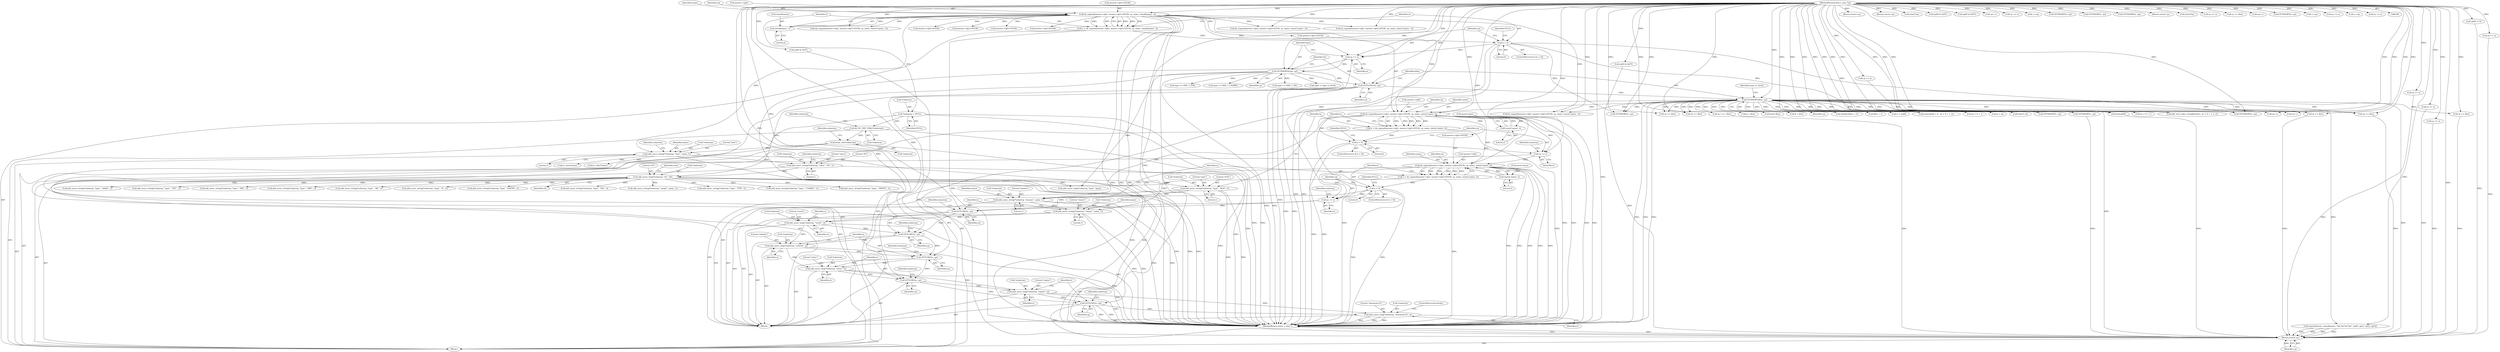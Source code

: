 digraph "0_php-src_b34d7849ed90ced9345f8ea1c59bc8d101c18468@pointer" {
"1000603" [label="(Call,GETLONG(n, cp))"];
"1000598" [label="(Call,add_assoc_long(*subarray, \"refresh\", n))"];
"1000590" [label="(Call,add_assoc_long(*subarray, \"serial\", n))"];
"1000581" [label="(Call,add_assoc_string(*subarray, \"rname\", name, 1))"];
"1000548" [label="(Call,add_assoc_string(*subarray, \"mname\", name, 1))"];
"1000515" [label="(Call,add_assoc_string(*subarray, \"type\", \"SOA\", 1))"];
"1000211" [label="(Call,add_assoc_long(*subarray, \"ttl\", ttl))"];
"1000205" [label="(Call,add_assoc_string(*subarray, \"class\", \"IN\", 1))"];
"1000199" [label="(Call,add_assoc_string(*subarray, \"host\", name, 1))"];
"1000196" [label="(Call,array_init(*subarray))"];
"1000193" [label="(Call,ALLOC_INIT_ZVAL(*subarray))"];
"1000130" [label="(Call,*subarray = NULL)"];
"1000136" [label="(Call,dn_expand(answer->qb2, answer->qb2+65536, cp, name, sizeof(name) - 2))"];
"1000107" [label="(MethodParameterIn,u_char *cp)"];
"1000147" [label="(Call,sizeof(name) - 2)"];
"1000164" [label="(Call,GETLONG(ttl, cp))"];
"1000161" [label="(Call,GETSHORT(type, cp))"];
"1000158" [label="(Call,cp += n)"];
"1000152" [label="(Call,n < 0)"];
"1000134" [label="(Call,n = dn_expand(answer->qb2, answer->qb2+65536, cp, name, sizeof(name) - 2))"];
"1000523" [label="(Call,dn_expand(answer->qb2, answer->qb2+65536, cp, name, (sizeof name) -2))"];
"1000167" [label="(Call,GETSHORT(dlen, cp))"];
"1000534" [label="(Call,(sizeof name) -2)"];
"1000556" [label="(Call,dn_expand(answer->qb2, answer->qb2+65536, cp, name, (sizeof name) -2))"];
"1000545" [label="(Call,cp += n)"];
"1000539" [label="(Call,n < 0)"];
"1000521" [label="(Call,n = dn_expand(answer->qb2, answer->qb2+65536, cp, name, (sizeof name) -2))"];
"1000567" [label="(Call,(sizeof name) -2)"];
"1000587" [label="(Call,GETLONG(n, cp))"];
"1000572" [label="(Call,n < 0)"];
"1000554" [label="(Call,n = dn_expand(answer->qb2, answer->qb2+65536, cp, name, (sizeof name) -2))"];
"1000578" [label="(Call,cp += n)"];
"1000595" [label="(Call,GETLONG(n, cp))"];
"1000606" [label="(Call,add_assoc_long(*subarray, \"retry\", n))"];
"1000611" [label="(Call,GETLONG(n, cp))"];
"1000614" [label="(Call,add_assoc_long(*subarray, \"expire\", n))"];
"1000619" [label="(Call,GETLONG(n, cp))"];
"1000622" [label="(Call,add_assoc_long(*subarray, \"minimum-ttl\", n))"];
"1001217" [label="(Return,return cp;)"];
"1000204" [label="(Literal,1)"];
"1000161" [label="(Call,GETSHORT(type, cp))"];
"1000546" [label="(Identifier,cp)"];
"1000191" [label="(Return,return cp;)"];
"1000560" [label="(Call,answer->qb2+65536)"];
"1000581" [label="(Call,add_assoc_string(*subarray, \"rname\", name, 1))"];
"1000217" [label="(Identifier,raw)"];
"1000284" [label="(Call,GETSHORT(n, cp))"];
"1000758" [label="(Call,(int)cp[0])"];
"1000153" [label="(Identifier,n)"];
"1000612" [label="(Identifier,n)"];
"1000533" [label="(Identifier,name)"];
"1000592" [label="(Identifier,subarray)"];
"1000194" [label="(Call,*subarray)"];
"1000597" [label="(Identifier,cp)"];
"1001213" [label="(Call,cp += dlen)"];
"1000519" [label="(Literal,\"SOA\")"];
"1000198" [label="(Identifier,subarray)"];
"1000146" [label="(Identifier,name)"];
"1000600" [label="(Identifier,subarray)"];
"1000609" [label="(Literal,\"retry\")"];
"1000150" [label="(Literal,2)"];
"1000625" [label="(Literal,\"minimum-ttl\")"];
"1000228" [label="(Call,(char*) cp)"];
"1000145" [label="(Identifier,cp)"];
"1000550" [label="(Identifier,subarray)"];
"1001217" [label="(Return,return cp;)"];
"1001219" [label="(MethodReturn,static u_char *)"];
"1000154" [label="(Literal,0)"];
"1000620" [label="(Identifier,n)"];
"1000591" [label="(Call,*subarray)"];
"1000151" [label="(ControlStructure,if (n < 0))"];
"1000523" [label="(Call,dn_expand(answer->qb2, answer->qb2+65536, cp, name, (sizeof name) -2))"];
"1000615" [label="(Call,*subarray)"];
"1000610" [label="(Identifier,n)"];
"1000428" [label="(Call,emalloc(dlen + 1))"];
"1000608" [label="(Identifier,subarray)"];
"1000375" [label="(Call,cp++)"];
"1000147" [label="(Call,sizeof(name) - 2)"];
"1000420" [label="(Call,add_assoc_string(*subarray, \"type\", \"TXT\", 1))"];
"1000613" [label="(Identifier,cp)"];
"1000619" [label="(Call,GETLONG(n, cp))"];
"1000802" [label="(Call,cp[0] != 0)"];
"1000527" [label="(Call,answer->qb2+65536)"];
"1000572" [label="(Call,n < 0)"];
"1000278" [label="(Call,add_assoc_string(*subarray, \"type\", \"MX\", 1))"];
"1000570" [label="(Literal,2)"];
"1000206" [label="(Call,*subarray)"];
"1000603" [label="(Call,GETLONG(n, cp))"];
"1001025" [label="(Call,add_assoc_string(*subarray, \"type\", \"SRV\", 1))"];
"1000491" [label="(Call,cp += dlen)"];
"1000429" [label="(Call,dlen + 1)"];
"1000574" [label="(Literal,0)"];
"1000133" [label="(Identifier,NULL)"];
"1000524" [label="(Call,answer->qb2)"];
"1000551" [label="(Literal,\"mname\")"];
"1000406" [label="(Call,cp += n)"];
"1000521" [label="(Call,n = dn_expand(answer->qb2, answer->qb2+65536, cp, name, (sizeof name) -2))"];
"1000573" [label="(Identifier,n)"];
"1000577" [label="(Identifier,NULL)"];
"1000213" [label="(Identifier,subarray)"];
"1000137" [label="(Call,answer->qb2)"];
"1000238" [label="(Return,return cp;)"];
"1000381" [label="(Call,(char*)cp)"];
"1000165" [label="(Identifier,ttl)"];
"1000590" [label="(Call,add_assoc_long(*subarray, \"serial\", n))"];
"1000555" [label="(Identifier,n)"];
"1000159" [label="(Identifier,cp)"];
"1000749" [label="(Call,add_assoc_string(*subarray, \"type\", \"A6\", 1))"];
"1000567" [label="(Call,(sizeof name) -2)"];
"1000244" [label="(Call,add_assoc_string(*subarray, \"type\", \"A\", 1))"];
"1000537" [label="(Literal,2)"];
"1000202" [label="(Literal,\"host\")"];
"1001096" [label="(Call,GETSHORT(n, cp))"];
"1000193" [label="(Call,ALLOC_INIT_ZVAL(*subarray))"];
"1000583" [label="(Identifier,subarray)"];
"1000219" [label="(Call,add_assoc_long(*subarray, \"type\", type))"];
"1000617" [label="(Literal,\"expire\")"];
"1000626" [label="(Identifier,n)"];
"1000623" [label="(Call,*subarray)"];
"1000306" [label="(Call,type == DNS_T_NS)"];
"1000334" [label="(Call,answer->qb2+65536)"];
"1000601" [label="(Literal,\"refresh\")"];
"1000584" [label="(Literal,\"rname\")"];
"1001114" [label="(Call,cp[0] & 0xFF)"];
"1001134" [label="(Call,cp[0] & 0xFF)"];
"1000606" [label="(Call,add_assoc_long(*subarray, \"retry\", n))"];
"1000522" [label="(Identifier,n)"];
"1000207" [label="(Identifier,subarray)"];
"1000395" [label="(Call,cp++)"];
"1000441" [label="(Call,n = cp[ll])"];
"1000540" [label="(Identifier,n)"];
"1000544" [label="(Identifier,NULL)"];
"1001031" [label="(Call,GETSHORT(n, cp))"];
"1000167" [label="(Call,GETSHORT(dlen, cp))"];
"1000188" [label="(Call,cp += dlen)"];
"1000565" [label="(Identifier,cp)"];
"1000996" [label="(Call,answer->qb2+65536)"];
"1001149" [label="(Call,cp += n)"];
"1000593" [label="(Literal,\"serial\")"];
"1000579" [label="(Identifier,cp)"];
"1000622" [label="(Call,add_assoc_long(*subarray, \"minimum-ttl\", n))"];
"1000199" [label="(Call,add_assoc_string(*subarray, \"host\", name, 1))"];
"1000541" [label="(Literal,0)"];
"1000830" [label="(Call,cp[0] & 0xFF)"];
"1000548" [label="(Call,add_assoc_string(*subarray, \"mname\", name, 1))"];
"1001145" [label="(Call,++cp)"];
"1000545" [label="(Call,cp += n)"];
"1000242" [label="(Block,)"];
"1001090" [label="(Call,add_assoc_string(*subarray, \"type\", \"NAPTR\", 1))"];
"1001154" [label="(Call,cp[0] & 0xFF)"];
"1000582" [label="(Call,*subarray)"];
"1000520" [label="(Literal,1)"];
"1000352" [label="(Call,cp += n)"];
"1000208" [label="(Literal,\"class\")"];
"1000594" [label="(Identifier,n)"];
"1000215" [label="(Identifier,ttl)"];
"1000605" [label="(Identifier,cp)"];
"1000585" [label="(Identifier,name)"];
"1001047" [label="(Call,GETSHORT(n, cp))"];
"1000175" [label="(Call,type != type_to_fetch)"];
"1000166" [label="(Identifier,cp)"];
"1000889" [label="(Call,GETSHORT(s, cp))"];
"1000212" [label="(Call,*subarray)"];
"1000196" [label="(Call,array_init(*subarray))"];
"1000568" [label="(Call,sizeof name)"];
"1000539" [label="(Call,n < 0)"];
"1000552" [label="(Identifier,name)"];
"1001039" [label="(Call,GETSHORT(n, cp))"];
"1000160" [label="(Identifier,n)"];
"1000538" [label="(ControlStructure,if (n < 0))"];
"1000599" [label="(Call,*subarray)"];
"1000614" [label="(Call,add_assoc_long(*subarray, \"expire\", n))"];
"1000182" [label="(Return,return cp;)"];
"1000534" [label="(Call,(sizeof name) -2)"];
"1000595" [label="(Call,GETLONG(n, cp))"];
"1001061" [label="(Call,answer->qb2+65536)"];
"1000611" [label="(Call,GETLONG(n, cp))"];
"1001057" [label="(Call,dn_expand(answer->qb2, answer->qb2+65536, cp, name, (sizeof name) - 2))"];
"1001079" [label="(Call,cp += n)"];
"1000532" [label="(Identifier,cp)"];
"1000179" [label="(Call,cp += dlen)"];
"1000553" [label="(Literal,1)"];
"1000557" [label="(Call,answer->qb2)"];
"1000310" [label="(Call,add_assoc_string(*subarray, \"type\", \"NS\", 1))"];
"1000250" [label="(Call,snprintf(name, sizeof(name), \"%d.%d.%d.%d\", cp[0], cp[1], cp[2], cp[3]))"];
"1000580" [label="(Identifier,n)"];
"1000621" [label="(Identifier,cp)"];
"1000355" [label="(Call,add_assoc_string(*subarray, \"target\", name, 1))"];
"1000986" [label="(Call,p + dlen)"];
"1000214" [label="(Literal,\"ttl\")"];
"1000616" [label="(Identifier,subarray)"];
"1000205" [label="(Call,add_assoc_string(*subarray, \"class\", \"IN\", 1))"];
"1000330" [label="(Call,dn_expand(answer->qb2, answer->qb2+65536, cp, name, (sizeof name) - 2))"];
"1000401" [label="(Call,(char*)cp)"];
"1000588" [label="(Identifier,n)"];
"1000764" [label="(Call,cp++)"];
"1000211" [label="(Call,add_assoc_long(*subarray, \"ttl\", ttl))"];
"1000148" [label="(Call,sizeof(name))"];
"1000113" [label="(Block,)"];
"1000162" [label="(Identifier,type)"];
"1000596" [label="(Identifier,n)"];
"1000578" [label="(Call,cp += n)"];
"1000231" [label="(Call,(uint) dlen)"];
"1000437" [label="(Call,ll < dlen)"];
"1000607" [label="(Call,*subarray)"];
"1000318" [label="(Call,type == DNS_T_PTR)"];
"1000169" [label="(Identifier,cp)"];
"1000460" [label="(Call,memcpy(tp + ll , cp + ll + 1, n))"];
"1000984" [label="(Call,cp < p + dlen)"];
"1000598" [label="(Call,add_assoc_long(*subarray, \"refresh\", n))"];
"1000587" [label="(Call,GETLONG(n, cp))"];
"1000294" [label="(Call,type == DNS_T_CNAME)"];
"1000566" [label="(Identifier,name)"];
"1001129" [label="(Call,cp += n)"];
"1000624" [label="(Identifier,subarray)"];
"1000322" [label="(Call,add_assoc_string(*subarray, \"type\", \"PTR\", 1))"];
"1000235" [label="(Call,cp += dlen)"];
"1000107" [label="(MethodParameterIn,u_char *cp)"];
"1000547" [label="(Identifier,n)"];
"1000135" [label="(Identifier,n)"];
"1000197" [label="(Call,*subarray)"];
"1000164" [label="(Call,GETLONG(ttl, cp))"];
"1000556" [label="(Call,dn_expand(answer->qb2, answer->qb2+65536, cp, name, (sizeof name) -2))"];
"1000535" [label="(Call,sizeof name)"];
"1000210" [label="(Literal,1)"];
"1000992" [label="(Call,dn_expand(answer->qb2, answer->qb2+65536, cp, name, (sizeof name) - 2))"];
"1000554" [label="(Call,n = dn_expand(answer->qb2, answer->qb2+65536, cp, name, (sizeof name) -2))"];
"1000273" [label="(Call,cp += dlen)"];
"1000203" [label="(Identifier,name)"];
"1000201" [label="(Identifier,subarray)"];
"1000773" [label="(Call,(u_char*)name)"];
"1001178" [label="(Call,answer->qb2+65536)"];
"1000163" [label="(Identifier,cp)"];
"1000618" [label="(Identifier,n)"];
"1000627" [label="(ControlStructure,break;)"];
"1000586" [label="(Literal,1)"];
"1000173" [label="(Identifier,type_to_fetch)"];
"1000873" [label="(Call,cp++)"];
"1000157" [label="(Identifier,NULL)"];
"1000516" [label="(Call,*subarray)"];
"1000472" [label="(Call,cp + ll + 1)"];
"1000136" [label="(Call,dn_expand(answer->qb2, answer->qb2+65536, cp, name, sizeof(name) - 2))"];
"1000644" [label="(Call,GETSHORT(s, cp))"];
"1001104" [label="(Call,GETSHORT(n, cp))"];
"1001014" [label="(Call,cp += n)"];
"1001218" [label="(Identifier,cp)"];
"1000158" [label="(Call,cp += n)"];
"1000298" [label="(Call,add_assoc_string(*subarray, \"type\", \"CNAME\", 1))"];
"1000549" [label="(Call,*subarray)"];
"1000200" [label="(Call,*subarray)"];
"1000152" [label="(Call,n < 0)"];
"1000209" [label="(Literal,\"IN\")"];
"1000464" [label="(Call,cp + ll + 1)"];
"1000470" [label="(Call,add_next_index_stringl(entries, cp + ll + 1, n, 1))"];
"1001165" [label="(Call,++cp)"];
"1000363" [label="(Call,add_assoc_string(*subarray, \"type\", \"HINFO\", 1))"];
"1000602" [label="(Identifier,n)"];
"1001174" [label="(Call,dn_expand(answer->qb2, answer->qb2+65536, cp, name, (sizeof name) - 2))"];
"1000589" [label="(Identifier,cp)"];
"1000746" [label="(Call,p = cp)"];
"1000386" [label="(Call,cp += n)"];
"1000130" [label="(Call,*subarray = NULL)"];
"1000518" [label="(Literal,\"type\")"];
"1000140" [label="(Call,answer->qb2+65536)"];
"1001125" [label="(Call,++cp)"];
"1000134" [label="(Call,n = dn_expand(answer->qb2, answer->qb2+65536, cp, name, sizeof(name) - 2))"];
"1001169" [label="(Call,cp += n)"];
"1000604" [label="(Identifier,n)"];
"1000732" [label="(Call,add_assoc_string(*subarray, \"type\", \"AAAA\", 1))"];
"1000515" [label="(Call,add_assoc_string(*subarray, \"type\", \"SOA\", 1))"];
"1001196" [label="(Call,cp += n)"];
"1000168" [label="(Identifier,dlen)"];
"1000571" [label="(ControlStructure,if (n < 0))"];
"1000631" [label="(Call,(u_char*)name)"];
"1000131" [label="(Call,*subarray)"];
"1000603" -> "1000242"  [label="AST: "];
"1000603" -> "1000605"  [label="CFG: "];
"1000604" -> "1000603"  [label="AST: "];
"1000605" -> "1000603"  [label="AST: "];
"1000608" -> "1000603"  [label="CFG: "];
"1000598" -> "1000603"  [label="DDG: "];
"1000595" -> "1000603"  [label="DDG: "];
"1000107" -> "1000603"  [label="DDG: "];
"1000603" -> "1000606"  [label="DDG: "];
"1000603" -> "1000611"  [label="DDG: "];
"1000598" -> "1000242"  [label="AST: "];
"1000598" -> "1000602"  [label="CFG: "];
"1000599" -> "1000598"  [label="AST: "];
"1000601" -> "1000598"  [label="AST: "];
"1000602" -> "1000598"  [label="AST: "];
"1000604" -> "1000598"  [label="CFG: "];
"1000598" -> "1001219"  [label="DDG: "];
"1000590" -> "1000598"  [label="DDG: "];
"1000595" -> "1000598"  [label="DDG: "];
"1000598" -> "1000606"  [label="DDG: "];
"1000590" -> "1000242"  [label="AST: "];
"1000590" -> "1000594"  [label="CFG: "];
"1000591" -> "1000590"  [label="AST: "];
"1000593" -> "1000590"  [label="AST: "];
"1000594" -> "1000590"  [label="AST: "];
"1000596" -> "1000590"  [label="CFG: "];
"1000590" -> "1001219"  [label="DDG: "];
"1000581" -> "1000590"  [label="DDG: "];
"1000587" -> "1000590"  [label="DDG: "];
"1000590" -> "1000595"  [label="DDG: "];
"1000581" -> "1000242"  [label="AST: "];
"1000581" -> "1000586"  [label="CFG: "];
"1000582" -> "1000581"  [label="AST: "];
"1000584" -> "1000581"  [label="AST: "];
"1000585" -> "1000581"  [label="AST: "];
"1000586" -> "1000581"  [label="AST: "];
"1000588" -> "1000581"  [label="CFG: "];
"1000581" -> "1001219"  [label="DDG: "];
"1000581" -> "1001219"  [label="DDG: "];
"1000548" -> "1000581"  [label="DDG: "];
"1000556" -> "1000581"  [label="DDG: "];
"1000548" -> "1000242"  [label="AST: "];
"1000548" -> "1000553"  [label="CFG: "];
"1000549" -> "1000548"  [label="AST: "];
"1000551" -> "1000548"  [label="AST: "];
"1000552" -> "1000548"  [label="AST: "];
"1000553" -> "1000548"  [label="AST: "];
"1000555" -> "1000548"  [label="CFG: "];
"1000548" -> "1001219"  [label="DDG: "];
"1000548" -> "1001219"  [label="DDG: "];
"1000515" -> "1000548"  [label="DDG: "];
"1000523" -> "1000548"  [label="DDG: "];
"1000515" -> "1000242"  [label="AST: "];
"1000515" -> "1000520"  [label="CFG: "];
"1000516" -> "1000515"  [label="AST: "];
"1000518" -> "1000515"  [label="AST: "];
"1000519" -> "1000515"  [label="AST: "];
"1000520" -> "1000515"  [label="AST: "];
"1000522" -> "1000515"  [label="CFG: "];
"1000515" -> "1001219"  [label="DDG: "];
"1000515" -> "1001219"  [label="DDG: "];
"1000211" -> "1000515"  [label="DDG: "];
"1000211" -> "1000113"  [label="AST: "];
"1000211" -> "1000215"  [label="CFG: "];
"1000212" -> "1000211"  [label="AST: "];
"1000214" -> "1000211"  [label="AST: "];
"1000215" -> "1000211"  [label="AST: "];
"1000217" -> "1000211"  [label="CFG: "];
"1000211" -> "1001219"  [label="DDG: "];
"1000211" -> "1001219"  [label="DDG: "];
"1000211" -> "1001219"  [label="DDG: "];
"1000205" -> "1000211"  [label="DDG: "];
"1000164" -> "1000211"  [label="DDG: "];
"1000211" -> "1000219"  [label="DDG: "];
"1000211" -> "1000244"  [label="DDG: "];
"1000211" -> "1000278"  [label="DDG: "];
"1000211" -> "1000298"  [label="DDG: "];
"1000211" -> "1000310"  [label="DDG: "];
"1000211" -> "1000322"  [label="DDG: "];
"1000211" -> "1000355"  [label="DDG: "];
"1000211" -> "1000363"  [label="DDG: "];
"1000211" -> "1000420"  [label="DDG: "];
"1000211" -> "1000732"  [label="DDG: "];
"1000211" -> "1000749"  [label="DDG: "];
"1000211" -> "1001025"  [label="DDG: "];
"1000211" -> "1001090"  [label="DDG: "];
"1000205" -> "1000113"  [label="AST: "];
"1000205" -> "1000210"  [label="CFG: "];
"1000206" -> "1000205"  [label="AST: "];
"1000208" -> "1000205"  [label="AST: "];
"1000209" -> "1000205"  [label="AST: "];
"1000210" -> "1000205"  [label="AST: "];
"1000213" -> "1000205"  [label="CFG: "];
"1000205" -> "1001219"  [label="DDG: "];
"1000199" -> "1000205"  [label="DDG: "];
"1000199" -> "1000113"  [label="AST: "];
"1000199" -> "1000204"  [label="CFG: "];
"1000200" -> "1000199"  [label="AST: "];
"1000202" -> "1000199"  [label="AST: "];
"1000203" -> "1000199"  [label="AST: "];
"1000204" -> "1000199"  [label="AST: "];
"1000207" -> "1000199"  [label="CFG: "];
"1000199" -> "1001219"  [label="DDG: "];
"1000199" -> "1001219"  [label="DDG: "];
"1000196" -> "1000199"  [label="DDG: "];
"1000136" -> "1000199"  [label="DDG: "];
"1000199" -> "1000631"  [label="DDG: "];
"1000199" -> "1000773"  [label="DDG: "];
"1000196" -> "1000113"  [label="AST: "];
"1000196" -> "1000197"  [label="CFG: "];
"1000197" -> "1000196"  [label="AST: "];
"1000201" -> "1000196"  [label="CFG: "];
"1000196" -> "1001219"  [label="DDG: "];
"1000193" -> "1000196"  [label="DDG: "];
"1000193" -> "1000113"  [label="AST: "];
"1000193" -> "1000194"  [label="CFG: "];
"1000194" -> "1000193"  [label="AST: "];
"1000198" -> "1000193"  [label="CFG: "];
"1000193" -> "1001219"  [label="DDG: "];
"1000130" -> "1000193"  [label="DDG: "];
"1000130" -> "1000113"  [label="AST: "];
"1000130" -> "1000133"  [label="CFG: "];
"1000131" -> "1000130"  [label="AST: "];
"1000133" -> "1000130"  [label="AST: "];
"1000135" -> "1000130"  [label="CFG: "];
"1000130" -> "1001219"  [label="DDG: "];
"1000130" -> "1001219"  [label="DDG: "];
"1000136" -> "1000134"  [label="AST: "];
"1000136" -> "1000147"  [label="CFG: "];
"1000137" -> "1000136"  [label="AST: "];
"1000140" -> "1000136"  [label="AST: "];
"1000145" -> "1000136"  [label="AST: "];
"1000146" -> "1000136"  [label="AST: "];
"1000147" -> "1000136"  [label="AST: "];
"1000134" -> "1000136"  [label="CFG: "];
"1000136" -> "1001219"  [label="DDG: "];
"1000136" -> "1001219"  [label="DDG: "];
"1000136" -> "1001219"  [label="DDG: "];
"1000136" -> "1001219"  [label="DDG: "];
"1000136" -> "1001219"  [label="DDG: "];
"1000136" -> "1000134"  [label="DDG: "];
"1000136" -> "1000134"  [label="DDG: "];
"1000136" -> "1000134"  [label="DDG: "];
"1000136" -> "1000134"  [label="DDG: "];
"1000136" -> "1000134"  [label="DDG: "];
"1000107" -> "1000136"  [label="DDG: "];
"1000147" -> "1000136"  [label="DDG: "];
"1000136" -> "1000158"  [label="DDG: "];
"1000136" -> "1000330"  [label="DDG: "];
"1000136" -> "1000334"  [label="DDG: "];
"1000136" -> "1000523"  [label="DDG: "];
"1000136" -> "1000527"  [label="DDG: "];
"1000136" -> "1000992"  [label="DDG: "];
"1000136" -> "1000996"  [label="DDG: "];
"1000136" -> "1001057"  [label="DDG: "];
"1000136" -> "1001061"  [label="DDG: "];
"1000136" -> "1001174"  [label="DDG: "];
"1000136" -> "1001178"  [label="DDG: "];
"1000107" -> "1000106"  [label="AST: "];
"1000107" -> "1001219"  [label="DDG: "];
"1000107" -> "1000158"  [label="DDG: "];
"1000107" -> "1000161"  [label="DDG: "];
"1000107" -> "1000164"  [label="DDG: "];
"1000107" -> "1000167"  [label="DDG: "];
"1000107" -> "1000179"  [label="DDG: "];
"1000107" -> "1000182"  [label="DDG: "];
"1000107" -> "1000188"  [label="DDG: "];
"1000107" -> "1000191"  [label="DDG: "];
"1000107" -> "1000228"  [label="DDG: "];
"1000107" -> "1000235"  [label="DDG: "];
"1000107" -> "1000238"  [label="DDG: "];
"1000107" -> "1000250"  [label="DDG: "];
"1000107" -> "1000273"  [label="DDG: "];
"1000107" -> "1000284"  [label="DDG: "];
"1000107" -> "1000330"  [label="DDG: "];
"1000107" -> "1000352"  [label="DDG: "];
"1000107" -> "1000375"  [label="DDG: "];
"1000107" -> "1000381"  [label="DDG: "];
"1000107" -> "1000386"  [label="DDG: "];
"1000107" -> "1000395"  [label="DDG: "];
"1000107" -> "1000401"  [label="DDG: "];
"1000107" -> "1000406"  [label="DDG: "];
"1000107" -> "1000441"  [label="DDG: "];
"1000107" -> "1000460"  [label="DDG: "];
"1000107" -> "1000464"  [label="DDG: "];
"1000107" -> "1000470"  [label="DDG: "];
"1000107" -> "1000472"  [label="DDG: "];
"1000107" -> "1000491"  [label="DDG: "];
"1000107" -> "1000523"  [label="DDG: "];
"1000107" -> "1000545"  [label="DDG: "];
"1000107" -> "1000556"  [label="DDG: "];
"1000107" -> "1000578"  [label="DDG: "];
"1000107" -> "1000587"  [label="DDG: "];
"1000107" -> "1000595"  [label="DDG: "];
"1000107" -> "1000611"  [label="DDG: "];
"1000107" -> "1000619"  [label="DDG: "];
"1000107" -> "1000644"  [label="DDG: "];
"1000107" -> "1000746"  [label="DDG: "];
"1000107" -> "1000758"  [label="DDG: "];
"1000107" -> "1000764"  [label="DDG: "];
"1000107" -> "1000802"  [label="DDG: "];
"1000107" -> "1000830"  [label="DDG: "];
"1000107" -> "1000873"  [label="DDG: "];
"1000107" -> "1000889"  [label="DDG: "];
"1000107" -> "1000984"  [label="DDG: "];
"1000107" -> "1000992"  [label="DDG: "];
"1000107" -> "1001014"  [label="DDG: "];
"1000107" -> "1001031"  [label="DDG: "];
"1000107" -> "1001039"  [label="DDG: "];
"1000107" -> "1001047"  [label="DDG: "];
"1000107" -> "1001057"  [label="DDG: "];
"1000107" -> "1001079"  [label="DDG: "];
"1000107" -> "1001096"  [label="DDG: "];
"1000107" -> "1001104"  [label="DDG: "];
"1000107" -> "1001114"  [label="DDG: "];
"1000107" -> "1001125"  [label="DDG: "];
"1000107" -> "1001129"  [label="DDG: "];
"1000107" -> "1001134"  [label="DDG: "];
"1000107" -> "1001145"  [label="DDG: "];
"1000107" -> "1001149"  [label="DDG: "];
"1000107" -> "1001154"  [label="DDG: "];
"1000107" -> "1001165"  [label="DDG: "];
"1000107" -> "1001169"  [label="DDG: "];
"1000107" -> "1001174"  [label="DDG: "];
"1000107" -> "1001196"  [label="DDG: "];
"1000107" -> "1001213"  [label="DDG: "];
"1000107" -> "1001217"  [label="DDG: "];
"1000147" -> "1000150"  [label="CFG: "];
"1000148" -> "1000147"  [label="AST: "];
"1000150" -> "1000147"  [label="AST: "];
"1000164" -> "1000113"  [label="AST: "];
"1000164" -> "1000166"  [label="CFG: "];
"1000165" -> "1000164"  [label="AST: "];
"1000166" -> "1000164"  [label="AST: "];
"1000168" -> "1000164"  [label="CFG: "];
"1000164" -> "1001219"  [label="DDG: "];
"1000164" -> "1001219"  [label="DDG: "];
"1000161" -> "1000164"  [label="DDG: "];
"1000164" -> "1000167"  [label="DDG: "];
"1000161" -> "1000113"  [label="AST: "];
"1000161" -> "1000163"  [label="CFG: "];
"1000162" -> "1000161"  [label="AST: "];
"1000163" -> "1000161"  [label="AST: "];
"1000165" -> "1000161"  [label="CFG: "];
"1000161" -> "1001219"  [label="DDG: "];
"1000161" -> "1001219"  [label="DDG: "];
"1000158" -> "1000161"  [label="DDG: "];
"1000161" -> "1000175"  [label="DDG: "];
"1000161" -> "1000219"  [label="DDG: "];
"1000161" -> "1000294"  [label="DDG: "];
"1000161" -> "1000306"  [label="DDG: "];
"1000161" -> "1000318"  [label="DDG: "];
"1000158" -> "1000113"  [label="AST: "];
"1000158" -> "1000160"  [label="CFG: "];
"1000159" -> "1000158"  [label="AST: "];
"1000160" -> "1000158"  [label="AST: "];
"1000162" -> "1000158"  [label="CFG: "];
"1000158" -> "1001219"  [label="DDG: "];
"1000152" -> "1000158"  [label="DDG: "];
"1000152" -> "1000151"  [label="AST: "];
"1000152" -> "1000154"  [label="CFG: "];
"1000153" -> "1000152"  [label="AST: "];
"1000154" -> "1000152"  [label="AST: "];
"1000157" -> "1000152"  [label="CFG: "];
"1000159" -> "1000152"  [label="CFG: "];
"1000152" -> "1001219"  [label="DDG: "];
"1000152" -> "1001219"  [label="DDG: "];
"1000134" -> "1000152"  [label="DDG: "];
"1000152" -> "1000284"  [label="DDG: "];
"1000152" -> "1001031"  [label="DDG: "];
"1000152" -> "1001096"  [label="DDG: "];
"1000134" -> "1000113"  [label="AST: "];
"1000135" -> "1000134"  [label="AST: "];
"1000153" -> "1000134"  [label="CFG: "];
"1000134" -> "1001219"  [label="DDG: "];
"1000523" -> "1000521"  [label="AST: "];
"1000523" -> "1000534"  [label="CFG: "];
"1000524" -> "1000523"  [label="AST: "];
"1000527" -> "1000523"  [label="AST: "];
"1000532" -> "1000523"  [label="AST: "];
"1000533" -> "1000523"  [label="AST: "];
"1000534" -> "1000523"  [label="AST: "];
"1000521" -> "1000523"  [label="CFG: "];
"1000523" -> "1001219"  [label="DDG: "];
"1000523" -> "1001219"  [label="DDG: "];
"1000523" -> "1001219"  [label="DDG: "];
"1000523" -> "1001219"  [label="DDG: "];
"1000523" -> "1001219"  [label="DDG: "];
"1000523" -> "1000521"  [label="DDG: "];
"1000523" -> "1000521"  [label="DDG: "];
"1000523" -> "1000521"  [label="DDG: "];
"1000523" -> "1000521"  [label="DDG: "];
"1000523" -> "1000521"  [label="DDG: "];
"1000167" -> "1000523"  [label="DDG: "];
"1000534" -> "1000523"  [label="DDG: "];
"1000523" -> "1000545"  [label="DDG: "];
"1000523" -> "1000556"  [label="DDG: "];
"1000523" -> "1000560"  [label="DDG: "];
"1000167" -> "1000113"  [label="AST: "];
"1000167" -> "1000169"  [label="CFG: "];
"1000168" -> "1000167"  [label="AST: "];
"1000169" -> "1000167"  [label="AST: "];
"1000173" -> "1000167"  [label="CFG: "];
"1000167" -> "1001219"  [label="DDG: "];
"1000167" -> "1001219"  [label="DDG: "];
"1000167" -> "1001219"  [label="DDG: "];
"1000167" -> "1000179"  [label="DDG: "];
"1000167" -> "1000179"  [label="DDG: "];
"1000167" -> "1000188"  [label="DDG: "];
"1000167" -> "1000188"  [label="DDG: "];
"1000167" -> "1000228"  [label="DDG: "];
"1000167" -> "1000231"  [label="DDG: "];
"1000167" -> "1000250"  [label="DDG: "];
"1000167" -> "1000273"  [label="DDG: "];
"1000167" -> "1000273"  [label="DDG: "];
"1000167" -> "1000284"  [label="DDG: "];
"1000167" -> "1000330"  [label="DDG: "];
"1000167" -> "1000375"  [label="DDG: "];
"1000167" -> "1000428"  [label="DDG: "];
"1000167" -> "1000429"  [label="DDG: "];
"1000167" -> "1000437"  [label="DDG: "];
"1000167" -> "1000441"  [label="DDG: "];
"1000167" -> "1000460"  [label="DDG: "];
"1000167" -> "1000464"  [label="DDG: "];
"1000167" -> "1000470"  [label="DDG: "];
"1000167" -> "1000472"  [label="DDG: "];
"1000167" -> "1000491"  [label="DDG: "];
"1000167" -> "1000644"  [label="DDG: "];
"1000167" -> "1000746"  [label="DDG: "];
"1000167" -> "1000758"  [label="DDG: "];
"1000167" -> "1000764"  [label="DDG: "];
"1000167" -> "1000984"  [label="DDG: "];
"1000167" -> "1000986"  [label="DDG: "];
"1000167" -> "1001031"  [label="DDG: "];
"1000167" -> "1001096"  [label="DDG: "];
"1000167" -> "1001213"  [label="DDG: "];
"1000167" -> "1001213"  [label="DDG: "];
"1000167" -> "1001217"  [label="DDG: "];
"1000534" -> "1000537"  [label="CFG: "];
"1000535" -> "1000534"  [label="AST: "];
"1000537" -> "1000534"  [label="AST: "];
"1000556" -> "1000554"  [label="AST: "];
"1000556" -> "1000567"  [label="CFG: "];
"1000557" -> "1000556"  [label="AST: "];
"1000560" -> "1000556"  [label="AST: "];
"1000565" -> "1000556"  [label="AST: "];
"1000566" -> "1000556"  [label="AST: "];
"1000567" -> "1000556"  [label="AST: "];
"1000554" -> "1000556"  [label="CFG: "];
"1000556" -> "1001219"  [label="DDG: "];
"1000556" -> "1001219"  [label="DDG: "];
"1000556" -> "1001219"  [label="DDG: "];
"1000556" -> "1001219"  [label="DDG: "];
"1000556" -> "1001219"  [label="DDG: "];
"1000556" -> "1000554"  [label="DDG: "];
"1000556" -> "1000554"  [label="DDG: "];
"1000556" -> "1000554"  [label="DDG: "];
"1000556" -> "1000554"  [label="DDG: "];
"1000556" -> "1000554"  [label="DDG: "];
"1000545" -> "1000556"  [label="DDG: "];
"1000567" -> "1000556"  [label="DDG: "];
"1000556" -> "1000578"  [label="DDG: "];
"1000545" -> "1000242"  [label="AST: "];
"1000545" -> "1000547"  [label="CFG: "];
"1000546" -> "1000545"  [label="AST: "];
"1000547" -> "1000545"  [label="AST: "];
"1000550" -> "1000545"  [label="CFG: "];
"1000539" -> "1000545"  [label="DDG: "];
"1000539" -> "1000538"  [label="AST: "];
"1000539" -> "1000541"  [label="CFG: "];
"1000540" -> "1000539"  [label="AST: "];
"1000541" -> "1000539"  [label="AST: "];
"1000544" -> "1000539"  [label="CFG: "];
"1000546" -> "1000539"  [label="CFG: "];
"1000539" -> "1001219"  [label="DDG: "];
"1000539" -> "1001219"  [label="DDG: "];
"1000521" -> "1000539"  [label="DDG: "];
"1000521" -> "1000242"  [label="AST: "];
"1000522" -> "1000521"  [label="AST: "];
"1000540" -> "1000521"  [label="CFG: "];
"1000521" -> "1001219"  [label="DDG: "];
"1000567" -> "1000570"  [label="CFG: "];
"1000568" -> "1000567"  [label="AST: "];
"1000570" -> "1000567"  [label="AST: "];
"1000587" -> "1000242"  [label="AST: "];
"1000587" -> "1000589"  [label="CFG: "];
"1000588" -> "1000587"  [label="AST: "];
"1000589" -> "1000587"  [label="AST: "];
"1000592" -> "1000587"  [label="CFG: "];
"1000572" -> "1000587"  [label="DDG: "];
"1000578" -> "1000587"  [label="DDG: "];
"1000587" -> "1000595"  [label="DDG: "];
"1000572" -> "1000571"  [label="AST: "];
"1000572" -> "1000574"  [label="CFG: "];
"1000573" -> "1000572"  [label="AST: "];
"1000574" -> "1000572"  [label="AST: "];
"1000577" -> "1000572"  [label="CFG: "];
"1000579" -> "1000572"  [label="CFG: "];
"1000572" -> "1001219"  [label="DDG: "];
"1000572" -> "1001219"  [label="DDG: "];
"1000554" -> "1000572"  [label="DDG: "];
"1000572" -> "1000578"  [label="DDG: "];
"1000554" -> "1000242"  [label="AST: "];
"1000555" -> "1000554"  [label="AST: "];
"1000573" -> "1000554"  [label="CFG: "];
"1000554" -> "1001219"  [label="DDG: "];
"1000578" -> "1000242"  [label="AST: "];
"1000578" -> "1000580"  [label="CFG: "];
"1000579" -> "1000578"  [label="AST: "];
"1000580" -> "1000578"  [label="AST: "];
"1000583" -> "1000578"  [label="CFG: "];
"1000595" -> "1000242"  [label="AST: "];
"1000595" -> "1000597"  [label="CFG: "];
"1000596" -> "1000595"  [label="AST: "];
"1000597" -> "1000595"  [label="AST: "];
"1000600" -> "1000595"  [label="CFG: "];
"1000606" -> "1000242"  [label="AST: "];
"1000606" -> "1000610"  [label="CFG: "];
"1000607" -> "1000606"  [label="AST: "];
"1000609" -> "1000606"  [label="AST: "];
"1000610" -> "1000606"  [label="AST: "];
"1000612" -> "1000606"  [label="CFG: "];
"1000606" -> "1001219"  [label="DDG: "];
"1000606" -> "1000611"  [label="DDG: "];
"1000606" -> "1000614"  [label="DDG: "];
"1000611" -> "1000242"  [label="AST: "];
"1000611" -> "1000613"  [label="CFG: "];
"1000612" -> "1000611"  [label="AST: "];
"1000613" -> "1000611"  [label="AST: "];
"1000616" -> "1000611"  [label="CFG: "];
"1000611" -> "1000614"  [label="DDG: "];
"1000611" -> "1000619"  [label="DDG: "];
"1000614" -> "1000242"  [label="AST: "];
"1000614" -> "1000618"  [label="CFG: "];
"1000615" -> "1000614"  [label="AST: "];
"1000617" -> "1000614"  [label="AST: "];
"1000618" -> "1000614"  [label="AST: "];
"1000620" -> "1000614"  [label="CFG: "];
"1000614" -> "1001219"  [label="DDG: "];
"1000614" -> "1000619"  [label="DDG: "];
"1000614" -> "1000622"  [label="DDG: "];
"1000619" -> "1000242"  [label="AST: "];
"1000619" -> "1000621"  [label="CFG: "];
"1000620" -> "1000619"  [label="AST: "];
"1000621" -> "1000619"  [label="AST: "];
"1000624" -> "1000619"  [label="CFG: "];
"1000619" -> "1001219"  [label="DDG: "];
"1000619" -> "1001219"  [label="DDG: "];
"1000619" -> "1000622"  [label="DDG: "];
"1000619" -> "1001217"  [label="DDG: "];
"1000622" -> "1000242"  [label="AST: "];
"1000622" -> "1000626"  [label="CFG: "];
"1000623" -> "1000622"  [label="AST: "];
"1000625" -> "1000622"  [label="AST: "];
"1000626" -> "1000622"  [label="AST: "];
"1000627" -> "1000622"  [label="CFG: "];
"1000622" -> "1001219"  [label="DDG: "];
"1000622" -> "1001219"  [label="DDG: "];
"1000622" -> "1001219"  [label="DDG: "];
"1001217" -> "1000113"  [label="AST: "];
"1001217" -> "1001218"  [label="CFG: "];
"1001218" -> "1001217"  [label="AST: "];
"1001219" -> "1001217"  [label="CFG: "];
"1001217" -> "1001219"  [label="DDG: "];
"1001218" -> "1001217"  [label="DDG: "];
"1001154" -> "1001217"  [label="DDG: "];
"1000644" -> "1001217"  [label="DDG: "];
"1000406" -> "1001217"  [label="DDG: "];
"1000250" -> "1001217"  [label="DDG: "];
"1000250" -> "1001217"  [label="DDG: "];
"1000250" -> "1001217"  [label="DDG: "];
"1000250" -> "1001217"  [label="DDG: "];
"1001213" -> "1001217"  [label="DDG: "];
"1000830" -> "1001217"  [label="DDG: "];
"1001079" -> "1001217"  [label="DDG: "];
"1001196" -> "1001217"  [label="DDG: "];
"1000802" -> "1001217"  [label="DDG: "];
"1001014" -> "1001217"  [label="DDG: "];
"1000352" -> "1001217"  [label="DDG: "];
"1000758" -> "1001217"  [label="DDG: "];
"1000273" -> "1001217"  [label="DDG: "];
"1000984" -> "1001217"  [label="DDG: "];
"1000491" -> "1001217"  [label="DDG: "];
}
